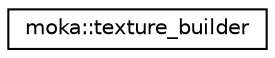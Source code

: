 digraph "Graphical Class Hierarchy"
{
 // LATEX_PDF_SIZE
  edge [fontname="Helvetica",fontsize="10",labelfontname="Helvetica",labelfontsize="10"];
  node [fontname="Helvetica",fontsize="10",shape=record];
  rankdir="LR";
  Node0 [label="moka::texture_builder",height=0.2,width=0.4,color="black", fillcolor="white", style="filled",URL="$classmoka_1_1texture__builder.html",tooltip="A builder class to help you build a texture."];
}

